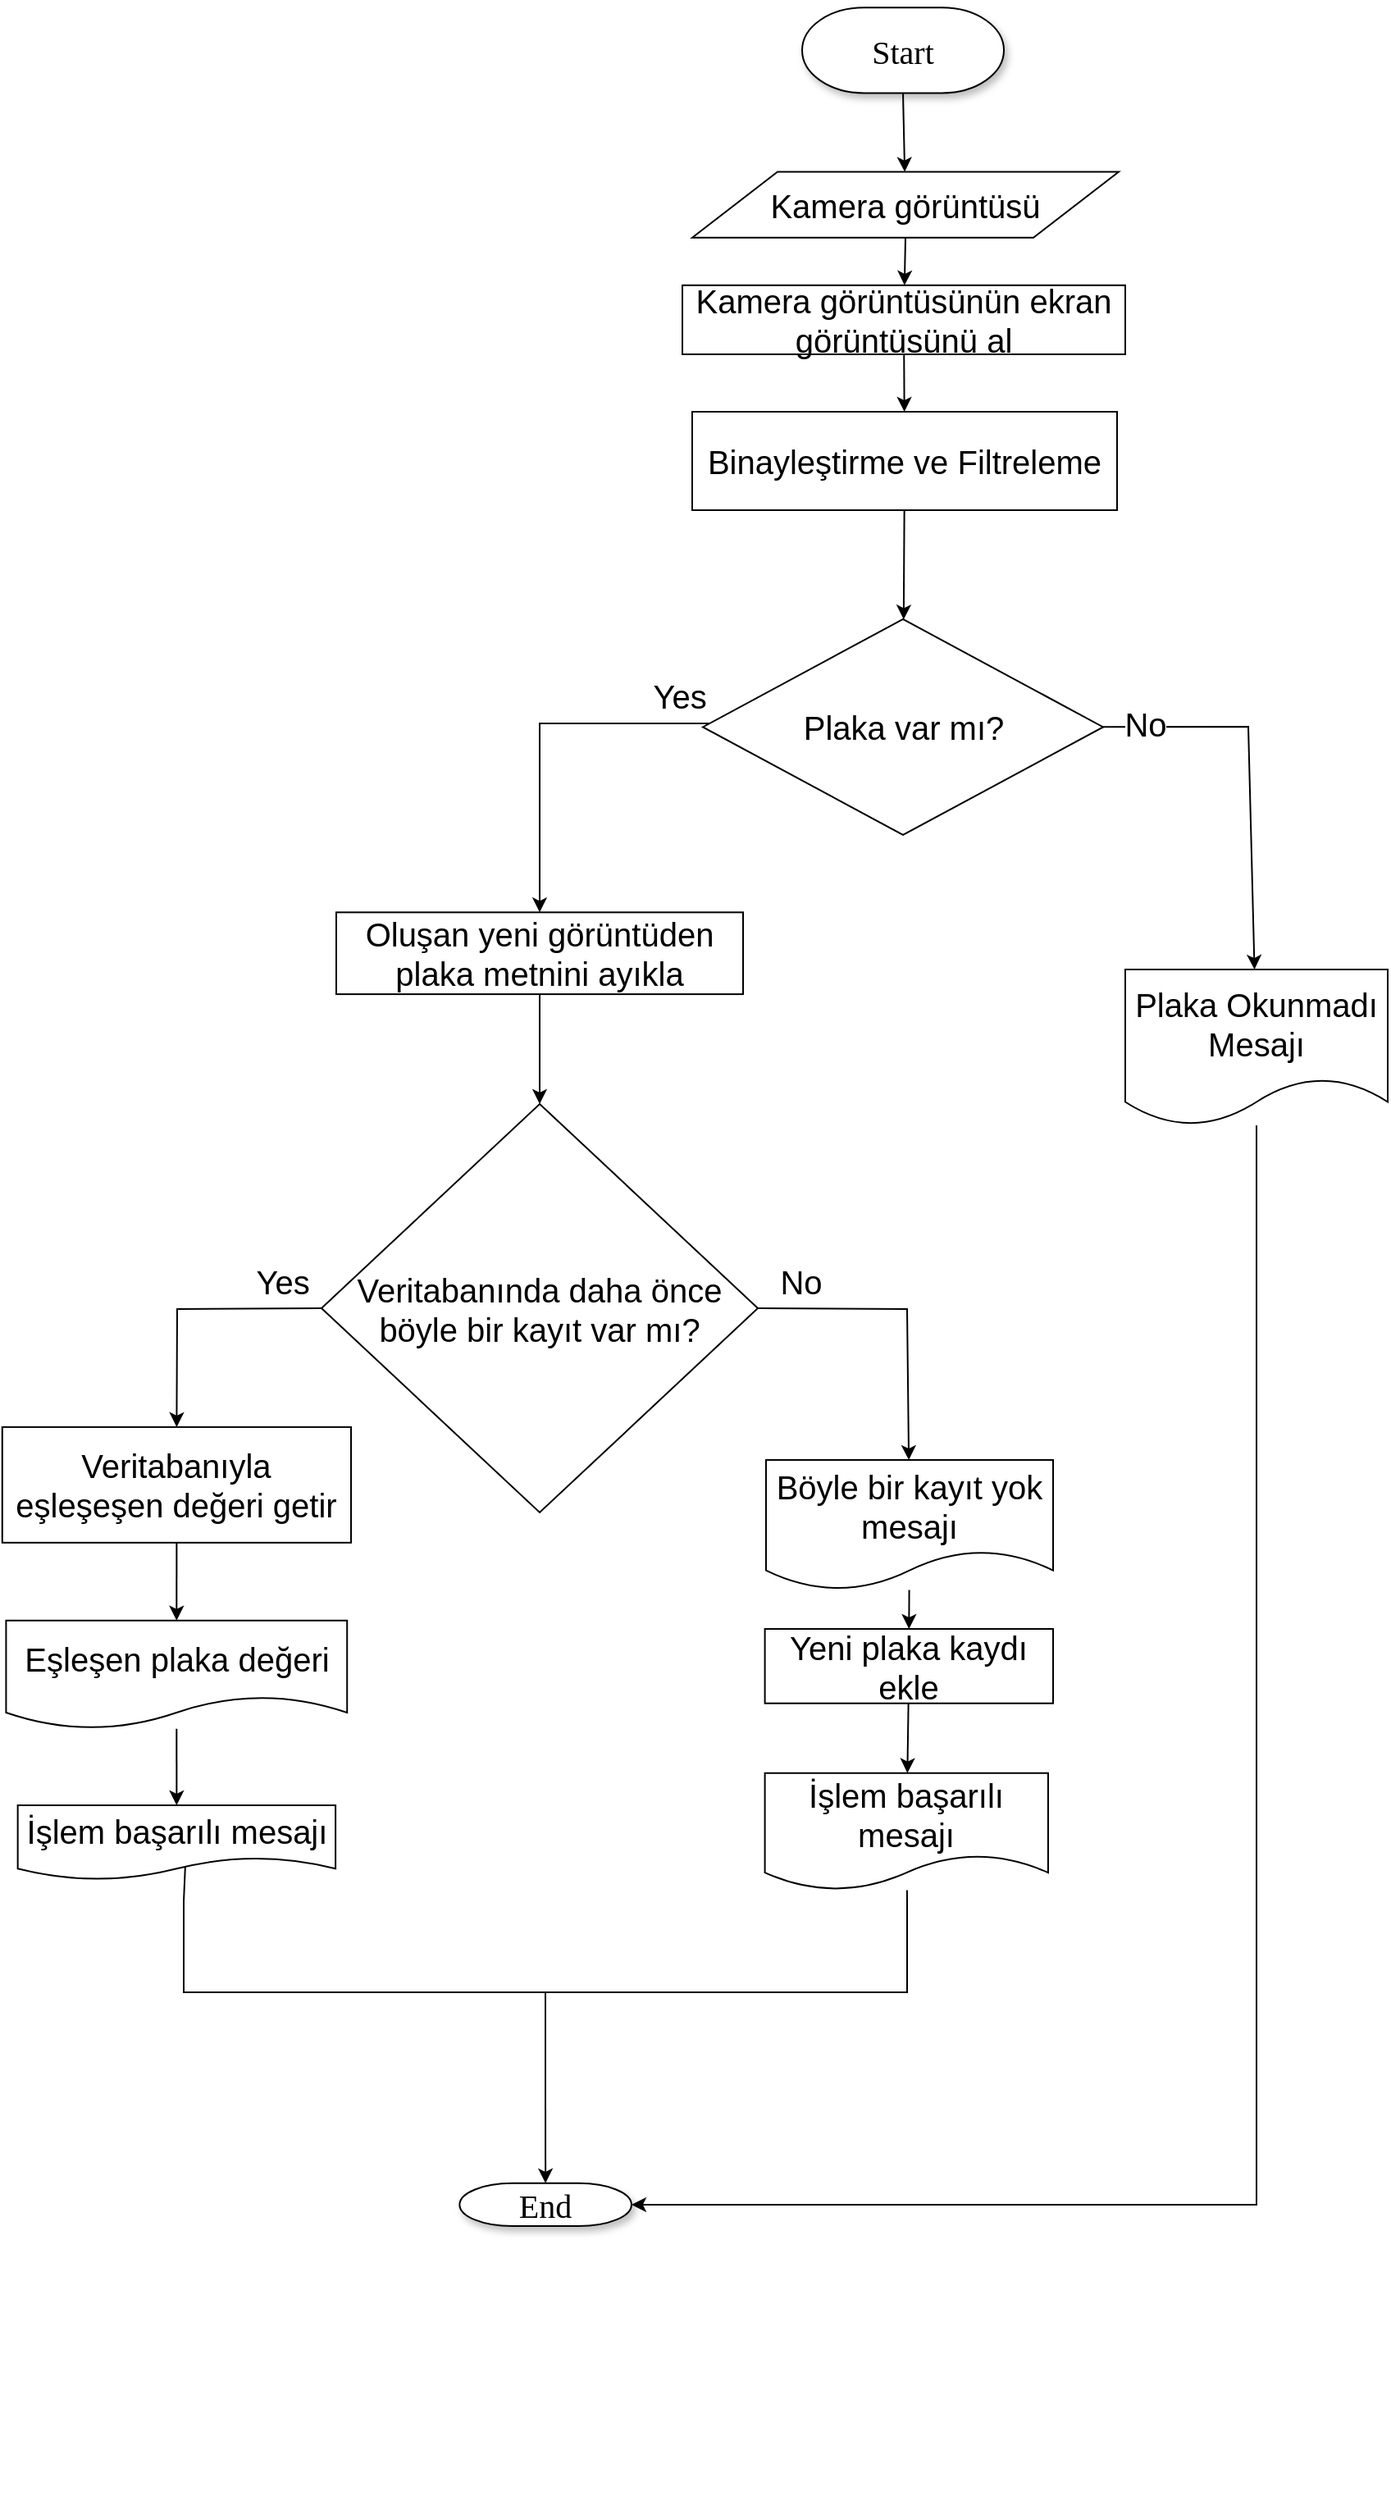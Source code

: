 <mxfile version="10.9.4" type="device"><diagram name="Page-1" id="edf60f1a-56cd-e834-aa8a-f176f3a09ee4"><mxGraphModel dx="1730" dy="850" grid="1" gridSize="10" guides="1" tooltips="1" connect="1" arrows="1" fold="1" page="1" pageScale="1" pageWidth="1169" pageHeight="827" background="#ffffff" math="0" shadow="0"><root><mxCell id="0"/><mxCell id="1" parent="0"/><mxCell id="NNNf0EX2XWtxumuHbqvT-14" value="" style="group" vertex="1" connectable="0" parent="1"><mxGeometry x="260" y="585.5" width="698" height="1016" as="geometry"/></mxCell><mxCell id="NNNf0EX2XWtxumuHbqvT-25" value="" style="group" vertex="1" connectable="0" parent="NNNf0EX2XWtxumuHbqvT-14"><mxGeometry x="-13" y="120" width="711" height="896" as="geometry"/></mxCell><mxCell id="NNNf0EX2XWtxumuHbqvT-24" value="" style="group;container=1;" vertex="1" connectable="0" parent="NNNf0EX2XWtxumuHbqvT-25"><mxGeometry width="711" height="896" as="geometry"/></mxCell><mxCell id="NNNf0EX2XWtxumuHbqvT-26" value="" style="group" vertex="1" connectable="0" parent="1"><mxGeometry x="334" y="412" width="628" height="1130" as="geometry"/></mxCell><mxCell id="HknbT4AXbWzErIA2u8Cp-7" value="&lt;font style=&quot;font-size: 20px&quot;&gt;Veritabanında daha önce böyle bir kayıt var mı?&lt;/font&gt;" style="rhombus;whiteSpace=wrap;html=1;" parent="NNNf0EX2XWtxumuHbqvT-26" vertex="1"><mxGeometry x="101" y="340" width="266" height="249" as="geometry"/></mxCell><mxCell id="HknbT4AXbWzErIA2u8Cp-29" value="" style="strokeWidth=1;html=1;shape=mxgraph.flowchart.annotation_2;align=left;pointerEvents=1;rotation=-90;" parent="NNNf0EX2XWtxumuHbqvT-26" vertex="1"><mxGeometry x="182" y="661" width="111" height="441" as="geometry"/></mxCell><mxCell id="HknbT4AXbWzErIA2u8Cp-6" value="&lt;font style=&quot;font-size: 20px&quot;&gt;End&lt;/font&gt;" style="strokeWidth=1;html=1;shape=mxgraph.flowchart.terminator;whiteSpace=wrap;rounded=0;shadow=1;labelBackgroundColor=none;fillColor=#ffffff;fontFamily=Verdana;fontSize=8;fontColor=#000000;align=center;" parent="NNNf0EX2XWtxumuHbqvT-26" vertex="1"><mxGeometry x="185.183" y="997.924" width="104.791" height="26.094" as="geometry"/></mxCell><mxCell id="EnG_Ss6V3Lissh91hRrd-50" value="" style="endArrow=classic;html=1;exitX=0;exitY=0.5;exitDx=0;exitDy=0;exitPerimeter=0;" parent="NNNf0EX2XWtxumuHbqvT-26" source="HknbT4AXbWzErIA2u8Cp-29" target="HknbT4AXbWzErIA2u8Cp-6" edge="1"><mxGeometry width="50" height="50" relative="1" as="geometry"><mxPoint x="213" y="1031.311" as="sourcePoint"/><mxPoint x="263" y="993.947" as="targetPoint"/></mxGeometry></mxCell><mxCell id="NNNf0EX2XWtxumuHbqvT-1" value="" style="group" vertex="1" connectable="0" parent="NNNf0EX2XWtxumuHbqvT-26"><mxGeometry x="320" y="239.948" width="241" height="89.673" as="geometry"/></mxCell><mxCell id="NNNf0EX2XWtxumuHbqvT-29" value="" style="group" vertex="1" connectable="0" parent="NNNf0EX2XWtxumuHbqvT-26"><mxGeometry x="372" y="557.005" width="175" height="233.144" as="geometry"/></mxCell><mxCell id="HknbT4AXbWzErIA2u8Cp-101" value="&lt;font style=&quot;font-size: 20px&quot;&gt;Böyle bir kayıt yok mesajı&lt;/font&gt;" style="shape=document;whiteSpace=wrap;html=1;boundedLbl=1;strokeWidth=1;" parent="NNNf0EX2XWtxumuHbqvT-29" vertex="1"><mxGeometry width="175.0" height="79.224" as="geometry"/></mxCell><mxCell id="EnG_Ss6V3Lissh91hRrd-46" value="" style="group" parent="NNNf0EX2XWtxumuHbqvT-29" vertex="1" connectable="0"><mxGeometry x="12.432" y="101.859" width="162.568" height="131.285" as="geometry"/></mxCell><mxCell id="HknbT4AXbWzErIA2u8Cp-104" value="&lt;font style=&quot;font-size: 20px&quot;&gt;İşlem başarılı mesajı&lt;/font&gt;" style="shape=document;whiteSpace=wrap;html=1;boundedLbl=1;strokeWidth=1;" parent="EnG_Ss6V3Lissh91hRrd-46" vertex="1"><mxGeometry x="-13.127" y="88.986" width="172.666" height="71.416" as="geometry"/></mxCell><mxCell id="EnG_Ss6V3Lissh91hRrd-37" value="" style="group" parent="EnG_Ss6V3Lissh91hRrd-46" vertex="1" connectable="0"><mxGeometry width="162.568" height="46.477" as="geometry"/></mxCell><mxCell id="HknbT4AXbWzErIA2u8Cp-58" value="&lt;font style=&quot;font-size: 20px&quot;&gt;Yeni plaka kaydı ekle&lt;/font&gt;" style="rounded=0;whiteSpace=wrap;html=1;" parent="EnG_Ss6V3Lissh91hRrd-37" vertex="1"><mxGeometry x="-13.127" y="1.134" width="175.695" height="45.343" as="geometry"/></mxCell><mxCell id="HknbT4AXbWzErIA2u8Cp-105" value="" style="endArrow=classic;html=1;" parent="EnG_Ss6V3Lissh91hRrd-46" source="HknbT4AXbWzErIA2u8Cp-58" target="HknbT4AXbWzErIA2u8Cp-104" edge="1"><mxGeometry width="50" height="50" relative="1" as="geometry"><mxPoint x="1179.966" y="2373.155" as="sourcePoint"/><mxPoint x="1263.474" y="2274.353" as="targetPoint"/></mxGeometry></mxCell><mxCell id="HknbT4AXbWzErIA2u8Cp-67" value="" style="endArrow=classic;html=1;entryX=0.5;entryY=0;entryDx=0;entryDy=0;" parent="NNNf0EX2XWtxumuHbqvT-29" source="HknbT4AXbWzErIA2u8Cp-101" target="HknbT4AXbWzErIA2u8Cp-58" edge="1"><mxGeometry width="50" height="50" relative="1" as="geometry"><mxPoint x="1079.556" y="1173.417" as="sourcePoint"/><mxPoint x="1968.845" y="2857.284" as="targetPoint"/></mxGeometry></mxCell><mxCell id="HknbT4AXbWzErIA2u8Cp-41" value="" style="endArrow=classic;html=1;exitX=1;exitY=0.5;exitDx=0;exitDy=0;rounded=0;" parent="NNNf0EX2XWtxumuHbqvT-26" source="HknbT4AXbWzErIA2u8Cp-7" target="HknbT4AXbWzErIA2u8Cp-101" edge="1"><mxGeometry width="50" height="50" relative="1" as="geometry"><mxPoint x="365.28" y="279.113" as="sourcePoint"/><mxPoint x="416.052" y="347.4" as="targetPoint"/><Array as="points"><mxPoint x="458" y="465"/></Array></mxGeometry></mxCell><mxCell id="EnG_Ss6V3Lissh91hRrd-8" value="&lt;font style=&quot;font-size: 20px&quot;&gt;No&lt;/font&gt;" style="text;html=1;resizable=0;points=[];align=center;verticalAlign=middle;labelBackgroundColor=#ffffff;" parent="HknbT4AXbWzErIA2u8Cp-41" vertex="1" connectable="0"><mxGeometry x="-0.294" y="1" relative="1" as="geometry"><mxPoint x="-38.5" y="-16" as="offset"/></mxGeometry></mxCell><mxCell id="EnG_Ss6V3Lissh91hRrd-39" value="" style="endArrow=none;html=1;entryX=1;entryY=1;entryDx=0;entryDy=0;entryPerimeter=0;" parent="NNNf0EX2XWtxumuHbqvT-26" source="HknbT4AXbWzErIA2u8Cp-104" target="HknbT4AXbWzErIA2u8Cp-29" edge="1"><mxGeometry width="50" height="50" relative="1" as="geometry"><mxPoint x="343.313" y="985.563" as="sourcePoint"/><mxPoint x="392.307" y="920.378" as="targetPoint"/></mxGeometry></mxCell><mxCell id="NNNf0EX2XWtxumuHbqvT-28" value="" style="group" vertex="1" connectable="0" parent="NNNf0EX2XWtxumuHbqvT-26"><mxGeometry x="-70" y="534" width="189" height="282" as="geometry"/></mxCell><mxCell id="NNNf0EX2XWtxumuHbqvT-27" value="" style="group" vertex="1" connectable="0" parent="NNNf0EX2XWtxumuHbqvT-28"><mxGeometry width="189" height="282" as="geometry"/></mxCell><mxCell id="EnG_Ss6V3Lissh91hRrd-36" value="" style="group" parent="NNNf0EX2XWtxumuHbqvT-27" vertex="1" connectable="0"><mxGeometry width="189" height="282" as="geometry"/></mxCell><mxCell id="HknbT4AXbWzErIA2u8Cp-44" value="&lt;font style=&quot;font-size: 20px&quot;&gt;Veritabanıyla eşleşeşen değeri getir&lt;/font&gt;" style="rounded=0;whiteSpace=wrap;html=1;strokeWidth=1;" parent="EnG_Ss6V3Lissh91hRrd-36" vertex="1"><mxGeometry x="-23.625" y="2.937" width="212.625" height="70.479" as="geometry"/></mxCell><mxCell id="HknbT4AXbWzErIA2u8Cp-95" value="&lt;font style=&quot;font-size: 20px&quot;&gt;İşlem başarılı mesajı&lt;/font&gt;" style="shape=document;whiteSpace=wrap;html=1;boundedLbl=1;strokeWidth=1;" parent="EnG_Ss6V3Lissh91hRrd-36" vertex="1"><mxGeometry x="-14.175" y="233.461" width="193.725" height="45.518" as="geometry"/></mxCell><mxCell id="EnG_Ss6V3Lissh91hRrd-42" value="" style="group" parent="EnG_Ss6V3Lissh91hRrd-36" vertex="1" connectable="0"><mxGeometry x="16.505" y="128.182" width="170.1" height="73.416" as="geometry"/></mxCell><mxCell id="HknbT4AXbWzErIA2u8Cp-96" value="&lt;font style=&quot;font-size: 20px&quot;&gt;Eşleşen plaka değeri&lt;/font&gt;" style="shape=document;whiteSpace=wrap;html=1;boundedLbl=1;strokeWidth=1;" parent="EnG_Ss6V3Lissh91hRrd-42" vertex="1"><mxGeometry x="-37.8" y="-7.342" width="207.9" height="66.074" as="geometry"/></mxCell><mxCell id="HknbT4AXbWzErIA2u8Cp-99" value="" style="endArrow=classic;html=1;" parent="EnG_Ss6V3Lissh91hRrd-36" source="HknbT4AXbWzErIA2u8Cp-44" target="HknbT4AXbWzErIA2u8Cp-96" edge="1"><mxGeometry width="50" height="50" relative="1" as="geometry"><mxPoint y="256.364" as="sourcePoint"/><mxPoint x="82.523" y="128.182" as="targetPoint"/></mxGeometry></mxCell><mxCell id="HknbT4AXbWzErIA2u8Cp-97" value="" style="endArrow=classic;html=1;" parent="EnG_Ss6V3Lissh91hRrd-36" source="HknbT4AXbWzErIA2u8Cp-96" target="HknbT4AXbWzErIA2u8Cp-95" edge="1"><mxGeometry width="50" height="50" relative="1" as="geometry"><mxPoint x="145.24" y="538.364" as="sourcePoint"/><mxPoint x="227.763" y="410.182" as="targetPoint"/></mxGeometry></mxCell><mxCell id="HknbT4AXbWzErIA2u8Cp-52" value="" style="endArrow=classic;html=1;entryX=0.5;entryY=0;entryDx=0;entryDy=0;exitX=0;exitY=0.5;exitDx=0;exitDy=0;rounded=0;" parent="NNNf0EX2XWtxumuHbqvT-26" source="HknbT4AXbWzErIA2u8Cp-7" target="HknbT4AXbWzErIA2u8Cp-44" edge="1"><mxGeometry width="50" height="50" relative="1" as="geometry"><mxPoint x="-150.64" y="42.745" as="sourcePoint"/><mxPoint x="-115.709" y="166.694" as="targetPoint"/><Array as="points"><mxPoint x="13" y="465"/></Array></mxGeometry></mxCell><mxCell id="EnG_Ss6V3Lissh91hRrd-7" value="&lt;font style=&quot;font-size: 20px&quot;&gt;Yes&lt;/font&gt;" style="text;html=1;resizable=0;points=[];align=center;verticalAlign=middle;labelBackgroundColor=#ffffff;" parent="HknbT4AXbWzErIA2u8Cp-52" vertex="1" connectable="0"><mxGeometry x="-0.673" y="-3" relative="1" as="geometry"><mxPoint x="1.5" y="-14" as="offset"/></mxGeometry></mxCell><mxCell id="NNNf0EX2XWtxumuHbqvT-32" value="" style="endArrow=none;html=1;entryX=1;entryY=0;entryDx=0;entryDy=0;entryPerimeter=0;exitX=0.527;exitY=0.831;exitDx=0;exitDy=0;exitPerimeter=0;" edge="1" parent="NNNf0EX2XWtxumuHbqvT-26" source="HknbT4AXbWzErIA2u8Cp-95" target="HknbT4AXbWzErIA2u8Cp-29"><mxGeometry width="50" height="50" relative="1" as="geometry"><mxPoint x="-227.5" y="960.244" as="sourcePoint"/><mxPoint x="-177.5" y="914.886" as="targetPoint"/></mxGeometry></mxCell><mxCell id="NNNf0EX2XWtxumuHbqvT-35" value="" style="group" vertex="1" connectable="0" parent="NNNf0EX2XWtxumuHbqvT-26"><mxGeometry x="321" y="-328.397" width="276" height="211.372" as="geometry"/></mxCell><mxCell id="NNNf0EX2XWtxumuHbqvT-3" value="&lt;font style=&quot;font-size: 20px&quot;&gt;Kamera görüntüsünün ekran görüntüsünü al&lt;/font&gt;" style="rounded=0;whiteSpace=wrap;html=1;" vertex="1" parent="NNNf0EX2XWtxumuHbqvT-35"><mxGeometry y="169.298" width="270" height="42.074" as="geometry"/></mxCell><mxCell id="NNNf0EX2XWtxumuHbqvT-36" value="" style="group" vertex="1" connectable="0" parent="NNNf0EX2XWtxumuHbqvT-35"><mxGeometry x="6" width="270" height="140.247" as="geometry"/></mxCell><mxCell id="HknbT4AXbWzErIA2u8Cp-5" value="&lt;font style=&quot;font-size: 20px&quot;&gt;Start&lt;/font&gt;" style="strokeWidth=1;html=1;shape=mxgraph.flowchart.terminator;whiteSpace=wrap;rounded=0;shadow=1;labelBackgroundColor=none;fillColor=#ffffff;fontFamily=Verdana;fontSize=8;fontColor=#000000;align=center;" parent="NNNf0EX2XWtxumuHbqvT-36" vertex="1"><mxGeometry x="67" width="123" height="52.092" as="geometry"/></mxCell><mxCell id="NNNf0EX2XWtxumuHbqvT-37" value="" style="group" vertex="1" connectable="0" parent="NNNf0EX2XWtxumuHbqvT-36"><mxGeometry y="100.176" width="270" height="40.07" as="geometry"/></mxCell><mxCell id="HknbT4AXbWzErIA2u8Cp-62" value="&lt;font style=&quot;font-size: 20px&quot;&gt;Kamera görüntüsü&lt;/font&gt;" style="shape=parallelogram;perimeter=parallelogramPerimeter;whiteSpace=wrap;html=1;" parent="NNNf0EX2XWtxumuHbqvT-37" vertex="1"><mxGeometry width="260" height="40.07" as="geometry"/></mxCell><mxCell id="HknbT4AXbWzErIA2u8Cp-63" value="" style="endArrow=classic;html=1;exitX=0.5;exitY=1;exitDx=0;exitDy=0;exitPerimeter=0;" parent="NNNf0EX2XWtxumuHbqvT-36" source="HknbT4AXbWzErIA2u8Cp-5" target="HknbT4AXbWzErIA2u8Cp-62" edge="1"><mxGeometry width="50" height="50" relative="1" as="geometry"><mxPoint x="470.052" y="720.594" as="sourcePoint"/><mxPoint x="558.111" y="635.275" as="targetPoint"/></mxGeometry></mxCell><mxCell id="HknbT4AXbWzErIA2u8Cp-65" value="" style="endArrow=classic;html=1;exitX=0.5;exitY=1;exitDx=0;exitDy=0;" parent="NNNf0EX2XWtxumuHbqvT-35" source="HknbT4AXbWzErIA2u8Cp-62" target="NNNf0EX2XWtxumuHbqvT-3" edge="1"><mxGeometry width="50" height="50" relative="1" as="geometry"><mxPoint x="513.804" y="771.786" as="sourcePoint"/><mxPoint x="447.963" y="188.624" as="targetPoint"/></mxGeometry></mxCell><mxCell id="HknbT4AXbWzErIA2u8Cp-72" value="&lt;font style=&quot;font-size: 20px&quot;&gt;Plaka var mı?&lt;/font&gt;" style="rhombus;whiteSpace=wrap;html=1;strokeWidth=1;" parent="NNNf0EX2XWtxumuHbqvT-26" vertex="1"><mxGeometry x="333.5" y="44.452" width="244" height="131.52" as="geometry"/></mxCell><mxCell id="HknbT4AXbWzErIA2u8Cp-22" style="edgeStyle=orthogonalEdgeStyle;rounded=0;orthogonalLoop=1;jettySize=auto;html=1;" parent="NNNf0EX2XWtxumuHbqvT-26" source="HknbT4AXbWzErIA2u8Cp-72" target="NNNf0EX2XWtxumuHbqvT-12" edge="1"><mxGeometry relative="1" as="geometry"><mxPoint x="343" y="313.928" as="sourcePoint"/><mxPoint x="232.667" y="366.237" as="targetPoint"/><Array as="points"><mxPoint x="234" y="107.954"/></Array></mxGeometry></mxCell><mxCell id="EnG_Ss6V3Lissh91hRrd-1" value="&lt;font style=&quot;font-size: 20px&quot;&gt;Yes&lt;/font&gt;" style="text;html=1;resizable=0;points=[];align=center;verticalAlign=middle;labelBackgroundColor=#ffffff;" parent="HknbT4AXbWzErIA2u8Cp-22" vertex="1" connectable="0"><mxGeometry x="-0.804" relative="1" as="geometry"><mxPoint x="2.5" y="-17" as="offset"/></mxGeometry></mxCell><mxCell id="NNNf0EX2XWtxumuHbqvT-12" value="&lt;font style=&quot;font-size: 20px&quot;&gt;Oluşan yeni görüntüden plaka metnini ayıkla&lt;/font&gt;" style="rounded=0;whiteSpace=wrap;html=1;" vertex="1" parent="NNNf0EX2XWtxumuHbqvT-26"><mxGeometry x="110" y="223.165" width="248" height="49.895" as="geometry"/></mxCell><mxCell id="NNNf0EX2XWtxumuHbqvT-42" value="" style="endArrow=classic;html=1;" edge="1" parent="NNNf0EX2XWtxumuHbqvT-26" source="NNNf0EX2XWtxumuHbqvT-12" target="HknbT4AXbWzErIA2u8Cp-7"><mxGeometry width="50" height="50" relative="1" as="geometry"><mxPoint x="-184" y="261.72" as="sourcePoint"/><mxPoint x="-134" y="216.361" as="targetPoint"/></mxGeometry></mxCell><mxCell id="NNNf0EX2XWtxumuHbqvT-38" value="&lt;font style=&quot;font-size: 20px&quot;&gt;Binayleştirme ve Filtreleme&lt;/font&gt;" style="rounded=0;whiteSpace=wrap;html=1;" vertex="1" parent="1"><mxGeometry x="661" y="330" width="259" height="60" as="geometry"/></mxCell><mxCell id="NNNf0EX2XWtxumuHbqvT-40" value="" style="endArrow=classic;html=1;" edge="1" parent="1" source="NNNf0EX2XWtxumuHbqvT-3" target="NNNf0EX2XWtxumuHbqvT-38"><mxGeometry width="50" height="50" relative="1" as="geometry"><mxPoint x="510" y="290" as="sourcePoint"/><mxPoint x="560" y="240" as="targetPoint"/></mxGeometry></mxCell><mxCell id="NNNf0EX2XWtxumuHbqvT-23" value="" style="endArrow=classic;html=1;" edge="1" parent="1" source="NNNf0EX2XWtxumuHbqvT-38" target="HknbT4AXbWzErIA2u8Cp-72"><mxGeometry width="50" height="50" relative="1" as="geometry"><mxPoint x="531" y="670.5" as="sourcePoint"/><mxPoint x="581" y="620.5" as="targetPoint"/></mxGeometry></mxCell><mxCell id="NNNf0EX2XWtxumuHbqvT-45" value="&lt;font style=&quot;font-size: 20px&quot;&gt;Plaka Okunmadı Mesajı&lt;/font&gt;" style="shape=document;whiteSpace=wrap;html=1;boundedLbl=1;" vertex="1" parent="1"><mxGeometry x="925" y="670" width="160" height="95" as="geometry"/></mxCell><mxCell id="NNNf0EX2XWtxumuHbqvT-47" value="" style="endArrow=classic;html=1;rounded=0;" edge="1" parent="1" source="HknbT4AXbWzErIA2u8Cp-72" target="NNNf0EX2XWtxumuHbqvT-45"><mxGeometry width="50" height="50" relative="1" as="geometry"><mxPoint x="1050" y="520" as="sourcePoint"/><mxPoint x="1100" y="470" as="targetPoint"/><Array as="points"><mxPoint x="1000" y="522"/></Array></mxGeometry></mxCell><mxCell id="NNNf0EX2XWtxumuHbqvT-49" value="&lt;font style=&quot;font-size: 20px&quot;&gt;No&lt;/font&gt;" style="text;html=1;resizable=0;points=[];align=center;verticalAlign=middle;labelBackgroundColor=#ffffff;" vertex="1" connectable="0" parent="NNNf0EX2XWtxumuHbqvT-47"><mxGeometry x="-0.798" y="2" relative="1" as="geometry"><mxPoint x="1" as="offset"/></mxGeometry></mxCell><mxCell id="NNNf0EX2XWtxumuHbqvT-48" value="" style="endArrow=classic;html=1;rounded=0;" edge="1" parent="1" source="NNNf0EX2XWtxumuHbqvT-45" target="HknbT4AXbWzErIA2u8Cp-6"><mxGeometry width="50" height="50" relative="1" as="geometry"><mxPoint x="80" y="820" as="sourcePoint"/><mxPoint x="130" y="770" as="targetPoint"/><Array as="points"><mxPoint x="1005" y="1423"/></Array></mxGeometry></mxCell></root></mxGraphModel></diagram></mxfile>